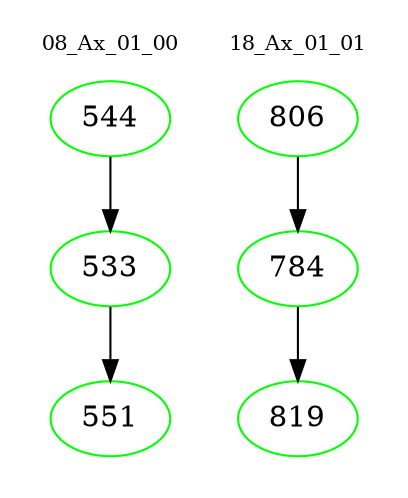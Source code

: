 digraph{
subgraph cluster_0 {
color = white
label = "08_Ax_01_00";
fontsize=10;
T0_544 [label="544", color="green"]
T0_544 -> T0_533 [color="black"]
T0_533 [label="533", color="green"]
T0_533 -> T0_551 [color="black"]
T0_551 [label="551", color="green"]
}
subgraph cluster_1 {
color = white
label = "18_Ax_01_01";
fontsize=10;
T1_806 [label="806", color="green"]
T1_806 -> T1_784 [color="black"]
T1_784 [label="784", color="green"]
T1_784 -> T1_819 [color="black"]
T1_819 [label="819", color="green"]
}
}
